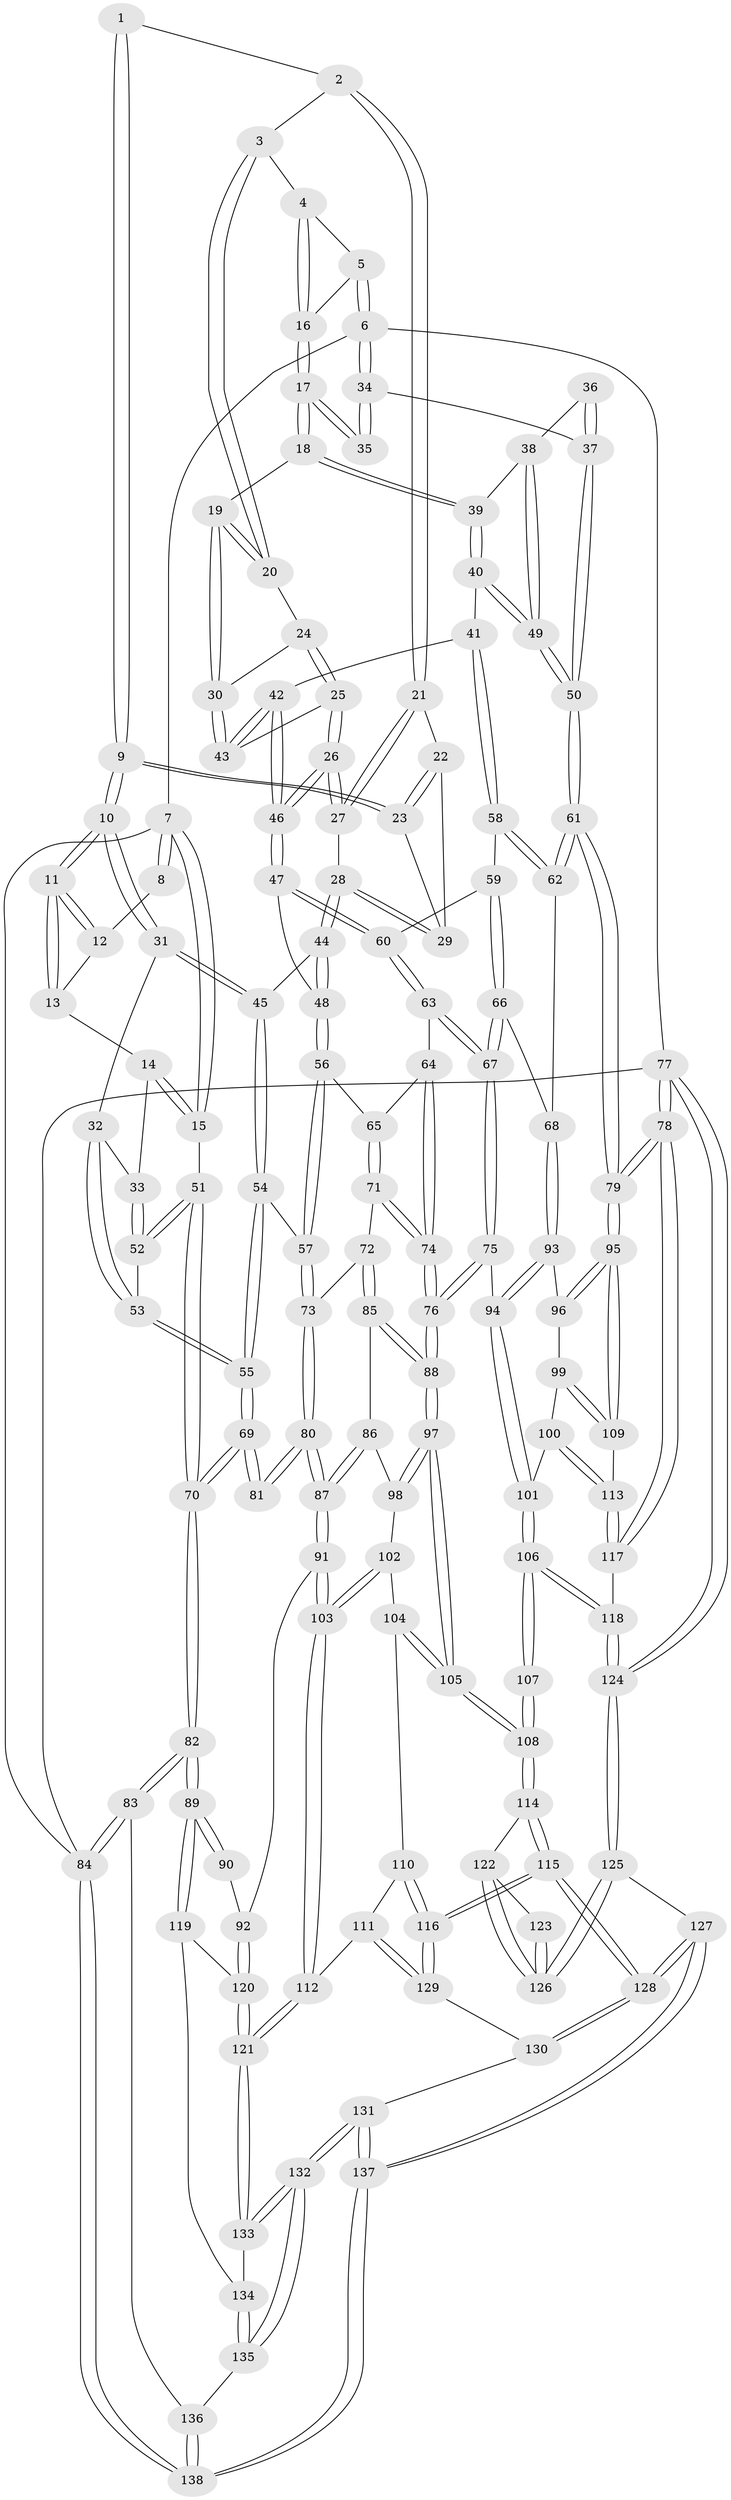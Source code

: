 // coarse degree distribution, {3: 0.125, 5: 0.3958333333333333, 2: 0.020833333333333332, 4: 0.3541666666666667, 6: 0.10416666666666667}
// Generated by graph-tools (version 1.1) at 2025/52/02/27/25 19:52:43]
// undirected, 138 vertices, 342 edges
graph export_dot {
graph [start="1"]
  node [color=gray90,style=filled];
  1 [pos="+0.13063021381254447+0"];
  2 [pos="+0.545895561860688+0"];
  3 [pos="+0.5881715473817232+0"];
  4 [pos="+0.7764192692554676+0"];
  5 [pos="+1+0"];
  6 [pos="+1+0"];
  7 [pos="+0+0"];
  8 [pos="+0.037662253746125314+0"];
  9 [pos="+0.29257185328456065+0.14388054749168291"];
  10 [pos="+0.23475638314428834+0.20536615355919696"];
  11 [pos="+0.19532937115592333+0.17338168270233367"];
  12 [pos="+0.09755947160606232+0"];
  13 [pos="+0.07919151689273857+0.15219853140133457"];
  14 [pos="+0.059177225591784455+0.16128383505284136"];
  15 [pos="+0+0"];
  16 [pos="+0.870322233766778+0.1183244786715564"];
  17 [pos="+0.8690528546576195+0.1243404448513342"];
  18 [pos="+0.86679668277414+0.12590710041317454"];
  19 [pos="+0.8385391603474035+0.1297885403504256"];
  20 [pos="+0.734058986789439+0.06379002226542549"];
  21 [pos="+0.5380406115412286+0"];
  22 [pos="+0.47212724028116504+0"];
  23 [pos="+0.3078003366633666+0.13933393886148543"];
  24 [pos="+0.6979737711935073+0.14227071311824113"];
  25 [pos="+0.6154704004630114+0.19299104444113055"];
  26 [pos="+0.580840345047994+0.19732811788774454"];
  27 [pos="+0.5533341259584351+0.16574714382094963"];
  28 [pos="+0.4478764362783123+0.20732105598061557"];
  29 [pos="+0.40595980056123737+0.17972899943534135"];
  30 [pos="+0.7724618861346203+0.2075740772045336"];
  31 [pos="+0.23403446657746485+0.21742780746773024"];
  32 [pos="+0.14511337157340026+0.29997532019059514"];
  33 [pos="+0.032180102093742606+0.26774688762698334"];
  34 [pos="+1+0"];
  35 [pos="+0.8885936980477784+0.12742679529946874"];
  36 [pos="+0.9479293735419162+0.15417997332477643"];
  37 [pos="+1+0.17331451286942218"];
  38 [pos="+0.9705576235262214+0.26255576365499184"];
  39 [pos="+0.880104579108051+0.18767342826377473"];
  40 [pos="+0.8736555232411923+0.2895736211525672"];
  41 [pos="+0.7992264899946107+0.32400130455679654"];
  42 [pos="+0.7670730084075923+0.28090907549696315"];
  43 [pos="+0.7613076991427862+0.23350819160843087"];
  44 [pos="+0.4203936007472692+0.2711057048581302"];
  45 [pos="+0.3213501117737354+0.30865721081721015"];
  46 [pos="+0.5935586930932041+0.3132326523452581"];
  47 [pos="+0.5850637536794097+0.342862435828407"];
  48 [pos="+0.5163161749381252+0.38102830605730986"];
  49 [pos="+0.9994524908650928+0.31561941310480557"];
  50 [pos="+1+0.4334956845310786"];
  51 [pos="+0+0.323650258284021"];
  52 [pos="+0+0.30445360129336874"];
  53 [pos="+0.1449446613020284+0.43703358821307414"];
  54 [pos="+0.33231965363780436+0.447770485024303"];
  55 [pos="+0.15440266391170754+0.4772366169246702"];
  56 [pos="+0.4797969208436081+0.43490100696111483"];
  57 [pos="+0.3393986491267935+0.4522660485501447"];
  58 [pos="+0.7917844041106904+0.40984475453346453"];
  59 [pos="+0.7642131450444787+0.43516325716348786"];
  60 [pos="+0.6756931331506144+0.423105138303657"];
  61 [pos="+1+0.46751992453707386"];
  62 [pos="+1+0.48106520550097376"];
  63 [pos="+0.623903864457008+0.5052295792459598"];
  64 [pos="+0.513117972227913+0.4807177799750835"];
  65 [pos="+0.4967406349755302+0.4661275470450401"];
  66 [pos="+0.7711976504060988+0.5710621160719811"];
  67 [pos="+0.6450122431146643+0.6228665104572354"];
  68 [pos="+0.8447470677252462+0.6195571750340059"];
  69 [pos="+0.14697135425235025+0.48807018538882213"];
  70 [pos="+0+0.6204362618305914"];
  71 [pos="+0.4594813673508103+0.5900367951386627"];
  72 [pos="+0.4236469473685708+0.5975288770962157"];
  73 [pos="+0.35279962647685653+0.5429610236821503"];
  74 [pos="+0.5806313570629579+0.6536511000137091"];
  75 [pos="+0.612416567814707+0.6609897843796264"];
  76 [pos="+0.5938211704527449+0.6677724678223068"];
  77 [pos="+1+1"];
  78 [pos="+1+1"];
  79 [pos="+1+0.8029336985015177"];
  80 [pos="+0.2836577364539567+0.6668510738818806"];
  81 [pos="+0.21085602470276232+0.6359683860282523"];
  82 [pos="+0+0.7781226863167143"];
  83 [pos="+0+0.9570621286027184"];
  84 [pos="+0+1"];
  85 [pos="+0.4150402192119095+0.64978882950257"];
  86 [pos="+0.38148746027805386+0.6838765157566419"];
  87 [pos="+0.28842232314696165+0.675191684599141"];
  88 [pos="+0.5611900255675472+0.7155620673414548"];
  89 [pos="+0+0.7787403105992814"];
  90 [pos="+0.2066719884884412+0.6396404414740704"];
  91 [pos="+0.28013791105811714+0.7763614700572018"];
  92 [pos="+0.13361626645774974+0.7987383594002866"];
  93 [pos="+0.8449741031661534+0.6320184336982959"];
  94 [pos="+0.7150800365753829+0.7362186426356068"];
  95 [pos="+1+0.8078719061490197"];
  96 [pos="+0.8455261237818019+0.6339819675720753"];
  97 [pos="+0.55449264240101+0.732038950372056"];
  98 [pos="+0.3972442593576266+0.707540159847033"];
  99 [pos="+0.8391027371735381+0.7440036305383755"];
  100 [pos="+0.7933507423787439+0.785514180929089"];
  101 [pos="+0.7517785299735883+0.8022392421579242"];
  102 [pos="+0.398019218222363+0.749142205258188"];
  103 [pos="+0.3052808822512062+0.8091771048813446"];
  104 [pos="+0.4497640840260171+0.7902316152559514"];
  105 [pos="+0.5512211000121146+0.749176286416907"];
  106 [pos="+0.7422767717778829+0.8278742921610008"];
  107 [pos="+0.7327100112234217+0.8320967913187406"];
  108 [pos="+0.556330465678718+0.7660501327894873"];
  109 [pos="+0.9822080123442787+0.8241646566327371"];
  110 [pos="+0.4356611531463709+0.8096681757127109"];
  111 [pos="+0.35704045569926446+0.8521347184009217"];
  112 [pos="+0.313347179966643+0.8308339262968854"];
  113 [pos="+0.9079552338713993+0.8743557093765988"];
  114 [pos="+0.5621218131327415+0.8361040493051664"];
  115 [pos="+0.49073753966555694+0.9142090915623363"];
  116 [pos="+0.47929803266345505+0.9071484151561858"];
  117 [pos="+0.8725859343865123+0.9162036042491889"];
  118 [pos="+0.822064230361786+0.943100870089394"];
  119 [pos="+0.07309980269140558+0.8196789634387025"];
  120 [pos="+0.12102073589796482+0.8052591919484635"];
  121 [pos="+0.2634285004941663+0.9001900923582782"];
  122 [pos="+0.5817250890843444+0.8531668033996542"];
  123 [pos="+0.7311491534241893+0.8334300465095063"];
  124 [pos="+0.6926543980763546+1"];
  125 [pos="+0.6674268329590322+1"];
  126 [pos="+0.6469382730837242+0.944729968971136"];
  127 [pos="+0.5391425866254744+1"];
  128 [pos="+0.4954671259785676+1"];
  129 [pos="+0.37560976465680274+0.8832432492968528"];
  130 [pos="+0.37220908973675637+0.9230022195285851"];
  131 [pos="+0.2914423674910102+1"];
  132 [pos="+0.2539781074808019+0.9584393910084179"];
  133 [pos="+0.2586764712683153+0.9146783846047999"];
  134 [pos="+0.11302116965529878+0.8700549292939556"];
  135 [pos="+0.15759101399159595+0.9503493719304855"];
  136 [pos="+0.15265078357289105+0.9600476805596179"];
  137 [pos="+0.3267414470562843+1"];
  138 [pos="+0+1"];
  1 -- 2;
  1 -- 9;
  1 -- 9;
  2 -- 3;
  2 -- 21;
  2 -- 21;
  3 -- 4;
  3 -- 20;
  3 -- 20;
  4 -- 5;
  4 -- 16;
  4 -- 16;
  5 -- 6;
  5 -- 6;
  5 -- 16;
  6 -- 7;
  6 -- 34;
  6 -- 34;
  6 -- 77;
  7 -- 8;
  7 -- 8;
  7 -- 15;
  7 -- 15;
  7 -- 84;
  8 -- 12;
  9 -- 10;
  9 -- 10;
  9 -- 23;
  9 -- 23;
  10 -- 11;
  10 -- 11;
  10 -- 31;
  10 -- 31;
  11 -- 12;
  11 -- 12;
  11 -- 13;
  11 -- 13;
  12 -- 13;
  13 -- 14;
  14 -- 15;
  14 -- 15;
  14 -- 33;
  15 -- 51;
  16 -- 17;
  16 -- 17;
  17 -- 18;
  17 -- 18;
  17 -- 35;
  17 -- 35;
  18 -- 19;
  18 -- 39;
  18 -- 39;
  19 -- 20;
  19 -- 20;
  19 -- 30;
  19 -- 30;
  20 -- 24;
  21 -- 22;
  21 -- 27;
  21 -- 27;
  22 -- 23;
  22 -- 23;
  22 -- 29;
  23 -- 29;
  24 -- 25;
  24 -- 25;
  24 -- 30;
  25 -- 26;
  25 -- 26;
  25 -- 43;
  26 -- 27;
  26 -- 27;
  26 -- 46;
  26 -- 46;
  27 -- 28;
  28 -- 29;
  28 -- 29;
  28 -- 44;
  28 -- 44;
  30 -- 43;
  30 -- 43;
  31 -- 32;
  31 -- 45;
  31 -- 45;
  32 -- 33;
  32 -- 53;
  32 -- 53;
  33 -- 52;
  33 -- 52;
  34 -- 35;
  34 -- 35;
  34 -- 37;
  36 -- 37;
  36 -- 37;
  36 -- 38;
  37 -- 50;
  37 -- 50;
  38 -- 39;
  38 -- 49;
  38 -- 49;
  39 -- 40;
  39 -- 40;
  40 -- 41;
  40 -- 49;
  40 -- 49;
  41 -- 42;
  41 -- 58;
  41 -- 58;
  42 -- 43;
  42 -- 43;
  42 -- 46;
  42 -- 46;
  44 -- 45;
  44 -- 48;
  44 -- 48;
  45 -- 54;
  45 -- 54;
  46 -- 47;
  46 -- 47;
  47 -- 48;
  47 -- 60;
  47 -- 60;
  48 -- 56;
  48 -- 56;
  49 -- 50;
  49 -- 50;
  50 -- 61;
  50 -- 61;
  51 -- 52;
  51 -- 52;
  51 -- 70;
  51 -- 70;
  52 -- 53;
  53 -- 55;
  53 -- 55;
  54 -- 55;
  54 -- 55;
  54 -- 57;
  55 -- 69;
  55 -- 69;
  56 -- 57;
  56 -- 57;
  56 -- 65;
  57 -- 73;
  57 -- 73;
  58 -- 59;
  58 -- 62;
  58 -- 62;
  59 -- 60;
  59 -- 66;
  59 -- 66;
  60 -- 63;
  60 -- 63;
  61 -- 62;
  61 -- 62;
  61 -- 79;
  61 -- 79;
  62 -- 68;
  63 -- 64;
  63 -- 67;
  63 -- 67;
  64 -- 65;
  64 -- 74;
  64 -- 74;
  65 -- 71;
  65 -- 71;
  66 -- 67;
  66 -- 67;
  66 -- 68;
  67 -- 75;
  67 -- 75;
  68 -- 93;
  68 -- 93;
  69 -- 70;
  69 -- 70;
  69 -- 81;
  69 -- 81;
  70 -- 82;
  70 -- 82;
  71 -- 72;
  71 -- 74;
  71 -- 74;
  72 -- 73;
  72 -- 85;
  72 -- 85;
  73 -- 80;
  73 -- 80;
  74 -- 76;
  74 -- 76;
  75 -- 76;
  75 -- 76;
  75 -- 94;
  76 -- 88;
  76 -- 88;
  77 -- 78;
  77 -- 78;
  77 -- 124;
  77 -- 124;
  77 -- 84;
  78 -- 79;
  78 -- 79;
  78 -- 117;
  78 -- 117;
  79 -- 95;
  79 -- 95;
  80 -- 81;
  80 -- 81;
  80 -- 87;
  80 -- 87;
  82 -- 83;
  82 -- 83;
  82 -- 89;
  82 -- 89;
  83 -- 84;
  83 -- 84;
  83 -- 136;
  84 -- 138;
  84 -- 138;
  85 -- 86;
  85 -- 88;
  85 -- 88;
  86 -- 87;
  86 -- 87;
  86 -- 98;
  87 -- 91;
  87 -- 91;
  88 -- 97;
  88 -- 97;
  89 -- 90;
  89 -- 90;
  89 -- 119;
  89 -- 119;
  90 -- 92;
  91 -- 92;
  91 -- 103;
  91 -- 103;
  92 -- 120;
  92 -- 120;
  93 -- 94;
  93 -- 94;
  93 -- 96;
  94 -- 101;
  94 -- 101;
  95 -- 96;
  95 -- 96;
  95 -- 109;
  95 -- 109;
  96 -- 99;
  97 -- 98;
  97 -- 98;
  97 -- 105;
  97 -- 105;
  98 -- 102;
  99 -- 100;
  99 -- 109;
  99 -- 109;
  100 -- 101;
  100 -- 113;
  100 -- 113;
  101 -- 106;
  101 -- 106;
  102 -- 103;
  102 -- 103;
  102 -- 104;
  103 -- 112;
  103 -- 112;
  104 -- 105;
  104 -- 105;
  104 -- 110;
  105 -- 108;
  105 -- 108;
  106 -- 107;
  106 -- 107;
  106 -- 118;
  106 -- 118;
  107 -- 108;
  107 -- 108;
  108 -- 114;
  108 -- 114;
  109 -- 113;
  110 -- 111;
  110 -- 116;
  110 -- 116;
  111 -- 112;
  111 -- 129;
  111 -- 129;
  112 -- 121;
  112 -- 121;
  113 -- 117;
  113 -- 117;
  114 -- 115;
  114 -- 115;
  114 -- 122;
  115 -- 116;
  115 -- 116;
  115 -- 128;
  115 -- 128;
  116 -- 129;
  116 -- 129;
  117 -- 118;
  118 -- 124;
  118 -- 124;
  119 -- 120;
  119 -- 134;
  120 -- 121;
  120 -- 121;
  121 -- 133;
  121 -- 133;
  122 -- 123;
  122 -- 126;
  122 -- 126;
  123 -- 126;
  123 -- 126;
  124 -- 125;
  124 -- 125;
  125 -- 126;
  125 -- 126;
  125 -- 127;
  127 -- 128;
  127 -- 128;
  127 -- 137;
  127 -- 137;
  128 -- 130;
  128 -- 130;
  129 -- 130;
  130 -- 131;
  131 -- 132;
  131 -- 132;
  131 -- 137;
  131 -- 137;
  132 -- 133;
  132 -- 133;
  132 -- 135;
  132 -- 135;
  133 -- 134;
  134 -- 135;
  134 -- 135;
  135 -- 136;
  136 -- 138;
  136 -- 138;
  137 -- 138;
  137 -- 138;
}
